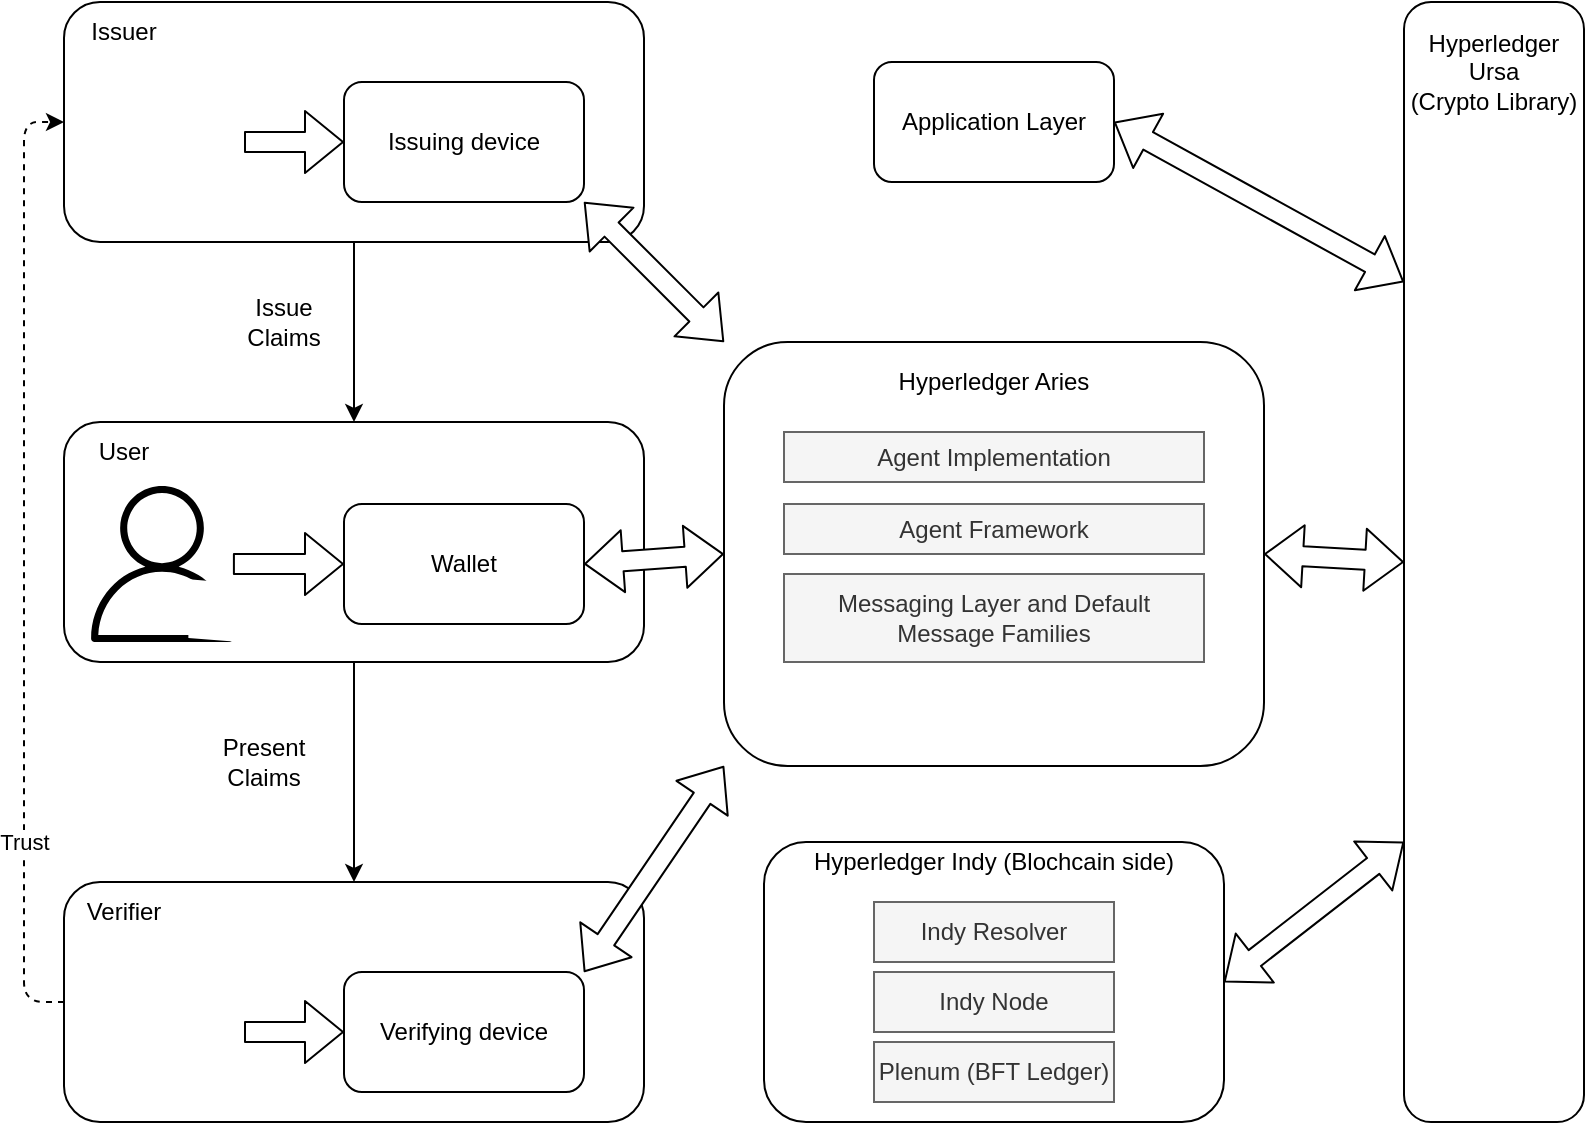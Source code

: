 <mxfile version="14.7.10" type="device"><diagram id="S46VCburoDRSpIxAqsJi" name="Page-1"><mxGraphModel dx="1220" dy="1055" grid="1" gridSize="10" guides="1" tooltips="1" connect="1" arrows="1" fold="1" page="1" pageScale="1" pageWidth="850" pageHeight="1100" math="0" shadow="0"><root><mxCell id="0"/><mxCell id="1" parent="0"/><mxCell id="gOxrRcjSiysCpoaXpNuX-35" value="" style="rounded=1;whiteSpace=wrap;html=1;" vertex="1" parent="1"><mxGeometry x="40" y="80" width="290" height="120" as="geometry"/></mxCell><mxCell id="gOxrRcjSiysCpoaXpNuX-36" value="Issuer" style="text;html=1;strokeColor=none;fillColor=none;align=center;verticalAlign=middle;whiteSpace=wrap;rounded=0;" vertex="1" parent="1"><mxGeometry x="50" y="85" width="40" height="20" as="geometry"/></mxCell><mxCell id="gOxrRcjSiysCpoaXpNuX-41" style="edgeStyle=orthogonalEdgeStyle;rounded=0;sketch=0;orthogonalLoop=1;jettySize=auto;html=1;exitX=0.5;exitY=1;exitDx=0;exitDy=0;shadow=0;fillColor=#ffffff;" edge="1" parent="1" source="gOxrRcjSiysCpoaXpNuX-33" target="gOxrRcjSiysCpoaXpNuX-31"><mxGeometry relative="1" as="geometry"/></mxCell><mxCell id="gOxrRcjSiysCpoaXpNuX-33" value="" style="rounded=1;whiteSpace=wrap;html=1;" vertex="1" parent="1"><mxGeometry x="40" y="290" width="290" height="120" as="geometry"/></mxCell><mxCell id="gOxrRcjSiysCpoaXpNuX-34" value="User" style="text;html=1;strokeColor=none;fillColor=none;align=center;verticalAlign=middle;whiteSpace=wrap;rounded=0;" vertex="1" parent="1"><mxGeometry x="50" y="295" width="40" height="20" as="geometry"/></mxCell><mxCell id="gOxrRcjSiysCpoaXpNuX-52" style="edgeStyle=orthogonalEdgeStyle;rounded=1;sketch=0;orthogonalLoop=1;jettySize=auto;html=1;exitX=0;exitY=0.5;exitDx=0;exitDy=0;entryX=0;entryY=0.5;entryDx=0;entryDy=0;shadow=0;dashed=1;strokeColor=#000000;fillColor=#ffffff;" edge="1" parent="1" source="gOxrRcjSiysCpoaXpNuX-31" target="gOxrRcjSiysCpoaXpNuX-35"><mxGeometry relative="1" as="geometry"/></mxCell><mxCell id="gOxrRcjSiysCpoaXpNuX-53" value="Trust" style="edgeLabel;html=1;align=center;verticalAlign=middle;resizable=0;points=[];" vertex="1" connectable="0" parent="gOxrRcjSiysCpoaXpNuX-52"><mxGeometry x="0.296" relative="1" as="geometry"><mxPoint y="211" as="offset"/></mxGeometry></mxCell><mxCell id="gOxrRcjSiysCpoaXpNuX-31" value="" style="rounded=1;whiteSpace=wrap;html=1;" vertex="1" parent="1"><mxGeometry x="40" y="520" width="290" height="120" as="geometry"/></mxCell><mxCell id="gOxrRcjSiysCpoaXpNuX-3" value="" style="rounded=1;whiteSpace=wrap;html=1;" vertex="1" parent="1"><mxGeometry x="710" y="80" width="90" height="560" as="geometry"/></mxCell><mxCell id="gOxrRcjSiysCpoaXpNuX-2" value="Hyperledger&lt;br&gt;Ursa&lt;br&gt;(Crypto Library)" style="text;html=1;strokeColor=none;fillColor=none;align=center;verticalAlign=middle;whiteSpace=wrap;rounded=0;" vertex="1" parent="1"><mxGeometry x="710" y="100" width="90" height="30" as="geometry"/></mxCell><mxCell id="gOxrRcjSiysCpoaXpNuX-4" value="Application Layer" style="rounded=1;whiteSpace=wrap;html=1;" vertex="1" parent="1"><mxGeometry x="445" y="110" width="120" height="60" as="geometry"/></mxCell><mxCell id="gOxrRcjSiysCpoaXpNuX-5" value="" style="rounded=1;whiteSpace=wrap;html=1;" vertex="1" parent="1"><mxGeometry x="370" y="250" width="270" height="212" as="geometry"/></mxCell><mxCell id="gOxrRcjSiysCpoaXpNuX-6" value="" style="rounded=1;whiteSpace=wrap;html=1;" vertex="1" parent="1"><mxGeometry x="390" y="500" width="230" height="140" as="geometry"/></mxCell><mxCell id="gOxrRcjSiysCpoaXpNuX-7" value="Indy Resolver" style="rounded=0;whiteSpace=wrap;html=1;fillColor=#f5f5f5;strokeColor=#666666;fontColor=#333333;" vertex="1" parent="1"><mxGeometry x="445" y="530" width="120" height="30" as="geometry"/></mxCell><mxCell id="gOxrRcjSiysCpoaXpNuX-8" value="Indy Node" style="rounded=0;whiteSpace=wrap;html=1;fillColor=#f5f5f5;strokeColor=#666666;fontColor=#333333;" vertex="1" parent="1"><mxGeometry x="445" y="565" width="120" height="30" as="geometry"/></mxCell><mxCell id="gOxrRcjSiysCpoaXpNuX-9" value="Plenum (BFT Ledger)" style="rounded=0;whiteSpace=wrap;html=1;fillColor=#f5f5f5;strokeColor=#666666;fontColor=#333333;glass=0;" vertex="1" parent="1"><mxGeometry x="445" y="600" width="120" height="30" as="geometry"/></mxCell><mxCell id="gOxrRcjSiysCpoaXpNuX-10" value="Hyperledger Indy (Blochcain side)" style="text;html=1;strokeColor=none;fillColor=none;align=center;verticalAlign=middle;whiteSpace=wrap;rounded=0;" vertex="1" parent="1"><mxGeometry x="390" y="500" width="230" height="20" as="geometry"/></mxCell><mxCell id="gOxrRcjSiysCpoaXpNuX-11" value="" style="shape=flexArrow;endArrow=classic;startArrow=classic;html=1;entryX=1;entryY=0.5;entryDx=0;entryDy=0;exitX=0;exitY=0.75;exitDx=0;exitDy=0;fillColor=#ffffff;" edge="1" parent="1" source="gOxrRcjSiysCpoaXpNuX-3" target="gOxrRcjSiysCpoaXpNuX-6"><mxGeometry width="100" height="100" relative="1" as="geometry"><mxPoint x="120" y="480" as="sourcePoint"/><mxPoint x="210" y="650" as="targetPoint"/></mxGeometry></mxCell><mxCell id="gOxrRcjSiysCpoaXpNuX-12" value="" style="shape=flexArrow;endArrow=classic;startArrow=classic;html=1;entryX=1;entryY=0.5;entryDx=0;entryDy=0;exitX=0;exitY=0.5;exitDx=0;exitDy=0;fillColor=#ffffff;" edge="1" parent="1" source="gOxrRcjSiysCpoaXpNuX-3" target="gOxrRcjSiysCpoaXpNuX-5"><mxGeometry width="100" height="100" relative="1" as="geometry"><mxPoint x="130" y="460" as="sourcePoint"/><mxPoint x="200" y="495" as="targetPoint"/></mxGeometry></mxCell><mxCell id="gOxrRcjSiysCpoaXpNuX-13" value="" style="shape=flexArrow;endArrow=classic;startArrow=classic;html=1;entryX=1;entryY=0.5;entryDx=0;entryDy=0;exitX=0;exitY=0.25;exitDx=0;exitDy=0;fillColor=#ffffff;" edge="1" parent="1" source="gOxrRcjSiysCpoaXpNuX-3" target="gOxrRcjSiysCpoaXpNuX-4"><mxGeometry width="100" height="100" relative="1" as="geometry"><mxPoint x="130" y="350" as="sourcePoint"/><mxPoint x="210" y="310" as="targetPoint"/></mxGeometry></mxCell><mxCell id="gOxrRcjSiysCpoaXpNuX-14" value="Hyperledger Aries" style="text;html=1;strokeColor=none;fillColor=none;align=center;verticalAlign=middle;whiteSpace=wrap;rounded=0;" vertex="1" parent="1"><mxGeometry x="370" y="260" width="270" height="20" as="geometry"/></mxCell><mxCell id="gOxrRcjSiysCpoaXpNuX-15" value="" style="shape=image;html=1;verticalAlign=top;verticalLabelPosition=bottom;labelBackgroundColor=#ffffff;imageAspect=0;aspect=fixed;image=https://cdn0.iconfinder.com/data/icons/business-management-3-4/256/m-41-128.png" vertex="1" parent="1"><mxGeometry x="50" y="555" width="80" height="80" as="geometry"/></mxCell><mxCell id="gOxrRcjSiysCpoaXpNuX-16" value="Verifying device" style="rounded=1;whiteSpace=wrap;html=1;" vertex="1" parent="1"><mxGeometry x="180" y="565" width="120" height="60" as="geometry"/></mxCell><mxCell id="gOxrRcjSiysCpoaXpNuX-18" value="" style="shape=flexArrow;endArrow=classic;html=1;exitX=1;exitY=0.5;exitDx=0;exitDy=0;entryX=0;entryY=0.5;entryDx=0;entryDy=0;fillColor=#ffffff;" edge="1" parent="1" source="gOxrRcjSiysCpoaXpNuX-15" target="gOxrRcjSiysCpoaXpNuX-16"><mxGeometry width="50" height="50" relative="1" as="geometry"><mxPoint x="330" y="750" as="sourcePoint"/><mxPoint x="380" y="700" as="targetPoint"/></mxGeometry></mxCell><mxCell id="gOxrRcjSiysCpoaXpNuX-19" value="" style="shape=flexArrow;endArrow=classic;startArrow=classic;html=1;exitX=1;exitY=0;exitDx=0;exitDy=0;entryX=0;entryY=1;entryDx=0;entryDy=0;fillColor=#ffffff;" edge="1" parent="1" source="gOxrRcjSiysCpoaXpNuX-16" target="gOxrRcjSiysCpoaXpNuX-5"><mxGeometry width="100" height="100" relative="1" as="geometry"><mxPoint x="210" y="670" as="sourcePoint"/><mxPoint x="310" y="570" as="targetPoint"/></mxGeometry></mxCell><mxCell id="gOxrRcjSiysCpoaXpNuX-21" value="" style="shape=image;html=1;verticalAlign=top;verticalLabelPosition=bottom;labelBackgroundColor=#ffffff;imageAspect=0;aspect=fixed;image=https://cdn1.iconfinder.com/data/icons/common-version-3-0/1024/Institute-128.png" vertex="1" parent="1"><mxGeometry x="50" y="110" width="80" height="80" as="geometry"/></mxCell><mxCell id="gOxrRcjSiysCpoaXpNuX-22" value="Issuing device" style="rounded=1;whiteSpace=wrap;html=1;" vertex="1" parent="1"><mxGeometry x="180" y="120" width="120" height="60" as="geometry"/></mxCell><mxCell id="gOxrRcjSiysCpoaXpNuX-23" value="" style="shape=flexArrow;endArrow=classic;html=1;exitX=1;exitY=0.5;exitDx=0;exitDy=0;entryX=0;entryY=0.5;entryDx=0;entryDy=0;fillColor=#ffffff;" edge="1" parent="1" source="gOxrRcjSiysCpoaXpNuX-21" target="gOxrRcjSiysCpoaXpNuX-22"><mxGeometry width="50" height="50" relative="1" as="geometry"><mxPoint x="120" y="710" as="sourcePoint"/><mxPoint x="160" y="630" as="targetPoint"/></mxGeometry></mxCell><mxCell id="gOxrRcjSiysCpoaXpNuX-24" value="" style="shape=flexArrow;endArrow=classic;startArrow=classic;html=1;entryX=1;entryY=1;entryDx=0;entryDy=0;fillColor=#ffffff;" edge="1" parent="1" target="gOxrRcjSiysCpoaXpNuX-22"><mxGeometry width="100" height="100" relative="1" as="geometry"><mxPoint x="370" y="250" as="sourcePoint"/><mxPoint x="380" y="352.5" as="targetPoint"/></mxGeometry></mxCell><mxCell id="gOxrRcjSiysCpoaXpNuX-29" value="" style="outlineConnect=0;fontColor=#232F3E;gradientColor=none;strokeColor=none;dashed=0;verticalLabelPosition=bottom;verticalAlign=top;align=center;html=1;fontSize=12;fontStyle=0;aspect=fixed;pointerEvents=1;shape=mxgraph.aws4.user;fillColor=#000000;" vertex="1" parent="1"><mxGeometry x="50" y="322" width="78" height="78" as="geometry"/></mxCell><mxCell id="gOxrRcjSiysCpoaXpNuX-25" value="" style="shape=image;html=1;verticalAlign=top;verticalLabelPosition=bottom;labelBackgroundColor=#ffffff;imageAspect=0;aspect=fixed;image=https://cdn4.iconfinder.com/data/icons/48-bubbles/48/07.Wallet-128.png;sketch=1;imageBackground=#ffffff;" vertex="1" parent="1"><mxGeometry x="102" y="370" width="30" height="30" as="geometry"/></mxCell><mxCell id="gOxrRcjSiysCpoaXpNuX-30" value="" style="shape=flexArrow;endArrow=classic;startArrow=classic;html=1;exitX=0;exitY=0.5;exitDx=0;exitDy=0;fillColor=#ffffff;entryX=1;entryY=0.5;entryDx=0;entryDy=0;shadow=0;sketch=0;" edge="1" parent="1" source="gOxrRcjSiysCpoaXpNuX-5" target="gOxrRcjSiysCpoaXpNuX-37"><mxGeometry width="100" height="100" relative="1" as="geometry"><mxPoint x="380" y="210" as="sourcePoint"/><mxPoint x="290" y="130" as="targetPoint"/></mxGeometry></mxCell><mxCell id="gOxrRcjSiysCpoaXpNuX-32" value="Verifier" style="text;html=1;strokeColor=none;fillColor=none;align=center;verticalAlign=middle;whiteSpace=wrap;rounded=0;" vertex="1" parent="1"><mxGeometry x="50" y="525" width="40" height="20" as="geometry"/></mxCell><mxCell id="gOxrRcjSiysCpoaXpNuX-37" value="Wallet" style="rounded=1;whiteSpace=wrap;html=1;" vertex="1" parent="1"><mxGeometry x="180" y="331" width="120" height="60" as="geometry"/></mxCell><mxCell id="gOxrRcjSiysCpoaXpNuX-39" value="" style="shape=flexArrow;endArrow=classic;html=1;entryX=0;entryY=0.5;entryDx=0;entryDy=0;fillColor=#ffffff;" edge="1" parent="1" source="gOxrRcjSiysCpoaXpNuX-29" target="gOxrRcjSiysCpoaXpNuX-37"><mxGeometry width="50" height="50" relative="1" as="geometry"><mxPoint x="140" y="180" as="sourcePoint"/><mxPoint x="200" y="180" as="targetPoint"/></mxGeometry></mxCell><mxCell id="gOxrRcjSiysCpoaXpNuX-40" value="" style="endArrow=classic;html=1;shadow=0;fillColor=#ffffff;exitX=0.5;exitY=1;exitDx=0;exitDy=0;entryX=0.5;entryY=0;entryDx=0;entryDy=0;" edge="1" parent="1" source="gOxrRcjSiysCpoaXpNuX-35" target="gOxrRcjSiysCpoaXpNuX-33"><mxGeometry width="50" height="50" relative="1" as="geometry"><mxPoint x="430" y="560" as="sourcePoint"/><mxPoint x="480" y="510" as="targetPoint"/></mxGeometry></mxCell><mxCell id="gOxrRcjSiysCpoaXpNuX-42" value="Present Claims" style="text;html=1;strokeColor=none;fillColor=none;align=center;verticalAlign=middle;whiteSpace=wrap;rounded=0;sketch=1;" vertex="1" parent="1"><mxGeometry x="120" y="450" width="40" height="20" as="geometry"/></mxCell><mxCell id="gOxrRcjSiysCpoaXpNuX-44" value="Issue Claims" style="text;html=1;strokeColor=none;fillColor=none;align=center;verticalAlign=middle;whiteSpace=wrap;rounded=0;sketch=1;" vertex="1" parent="1"><mxGeometry x="130" y="230" width="40" height="20" as="geometry"/></mxCell><mxCell id="gOxrRcjSiysCpoaXpNuX-46" value="Agent Implementation" style="rounded=0;whiteSpace=wrap;html=1;sketch=0;fillColor=#f5f5f5;strokeColor=#666666;fontColor=#333333;" vertex="1" parent="1"><mxGeometry x="400" y="295" width="210" height="25" as="geometry"/></mxCell><mxCell id="gOxrRcjSiysCpoaXpNuX-47" value="Agent Framework" style="rounded=0;whiteSpace=wrap;html=1;sketch=0;fillColor=#f5f5f5;strokeColor=#666666;fontColor=#333333;" vertex="1" parent="1"><mxGeometry x="400" y="331" width="210" height="25" as="geometry"/></mxCell><mxCell id="gOxrRcjSiysCpoaXpNuX-48" value="Messaging Layer and Default Message Families" style="rounded=0;whiteSpace=wrap;html=1;sketch=0;fillColor=#f5f5f5;strokeColor=#666666;fontColor=#333333;" vertex="1" parent="1"><mxGeometry x="400" y="366" width="210" height="44" as="geometry"/></mxCell></root></mxGraphModel></diagram></mxfile>